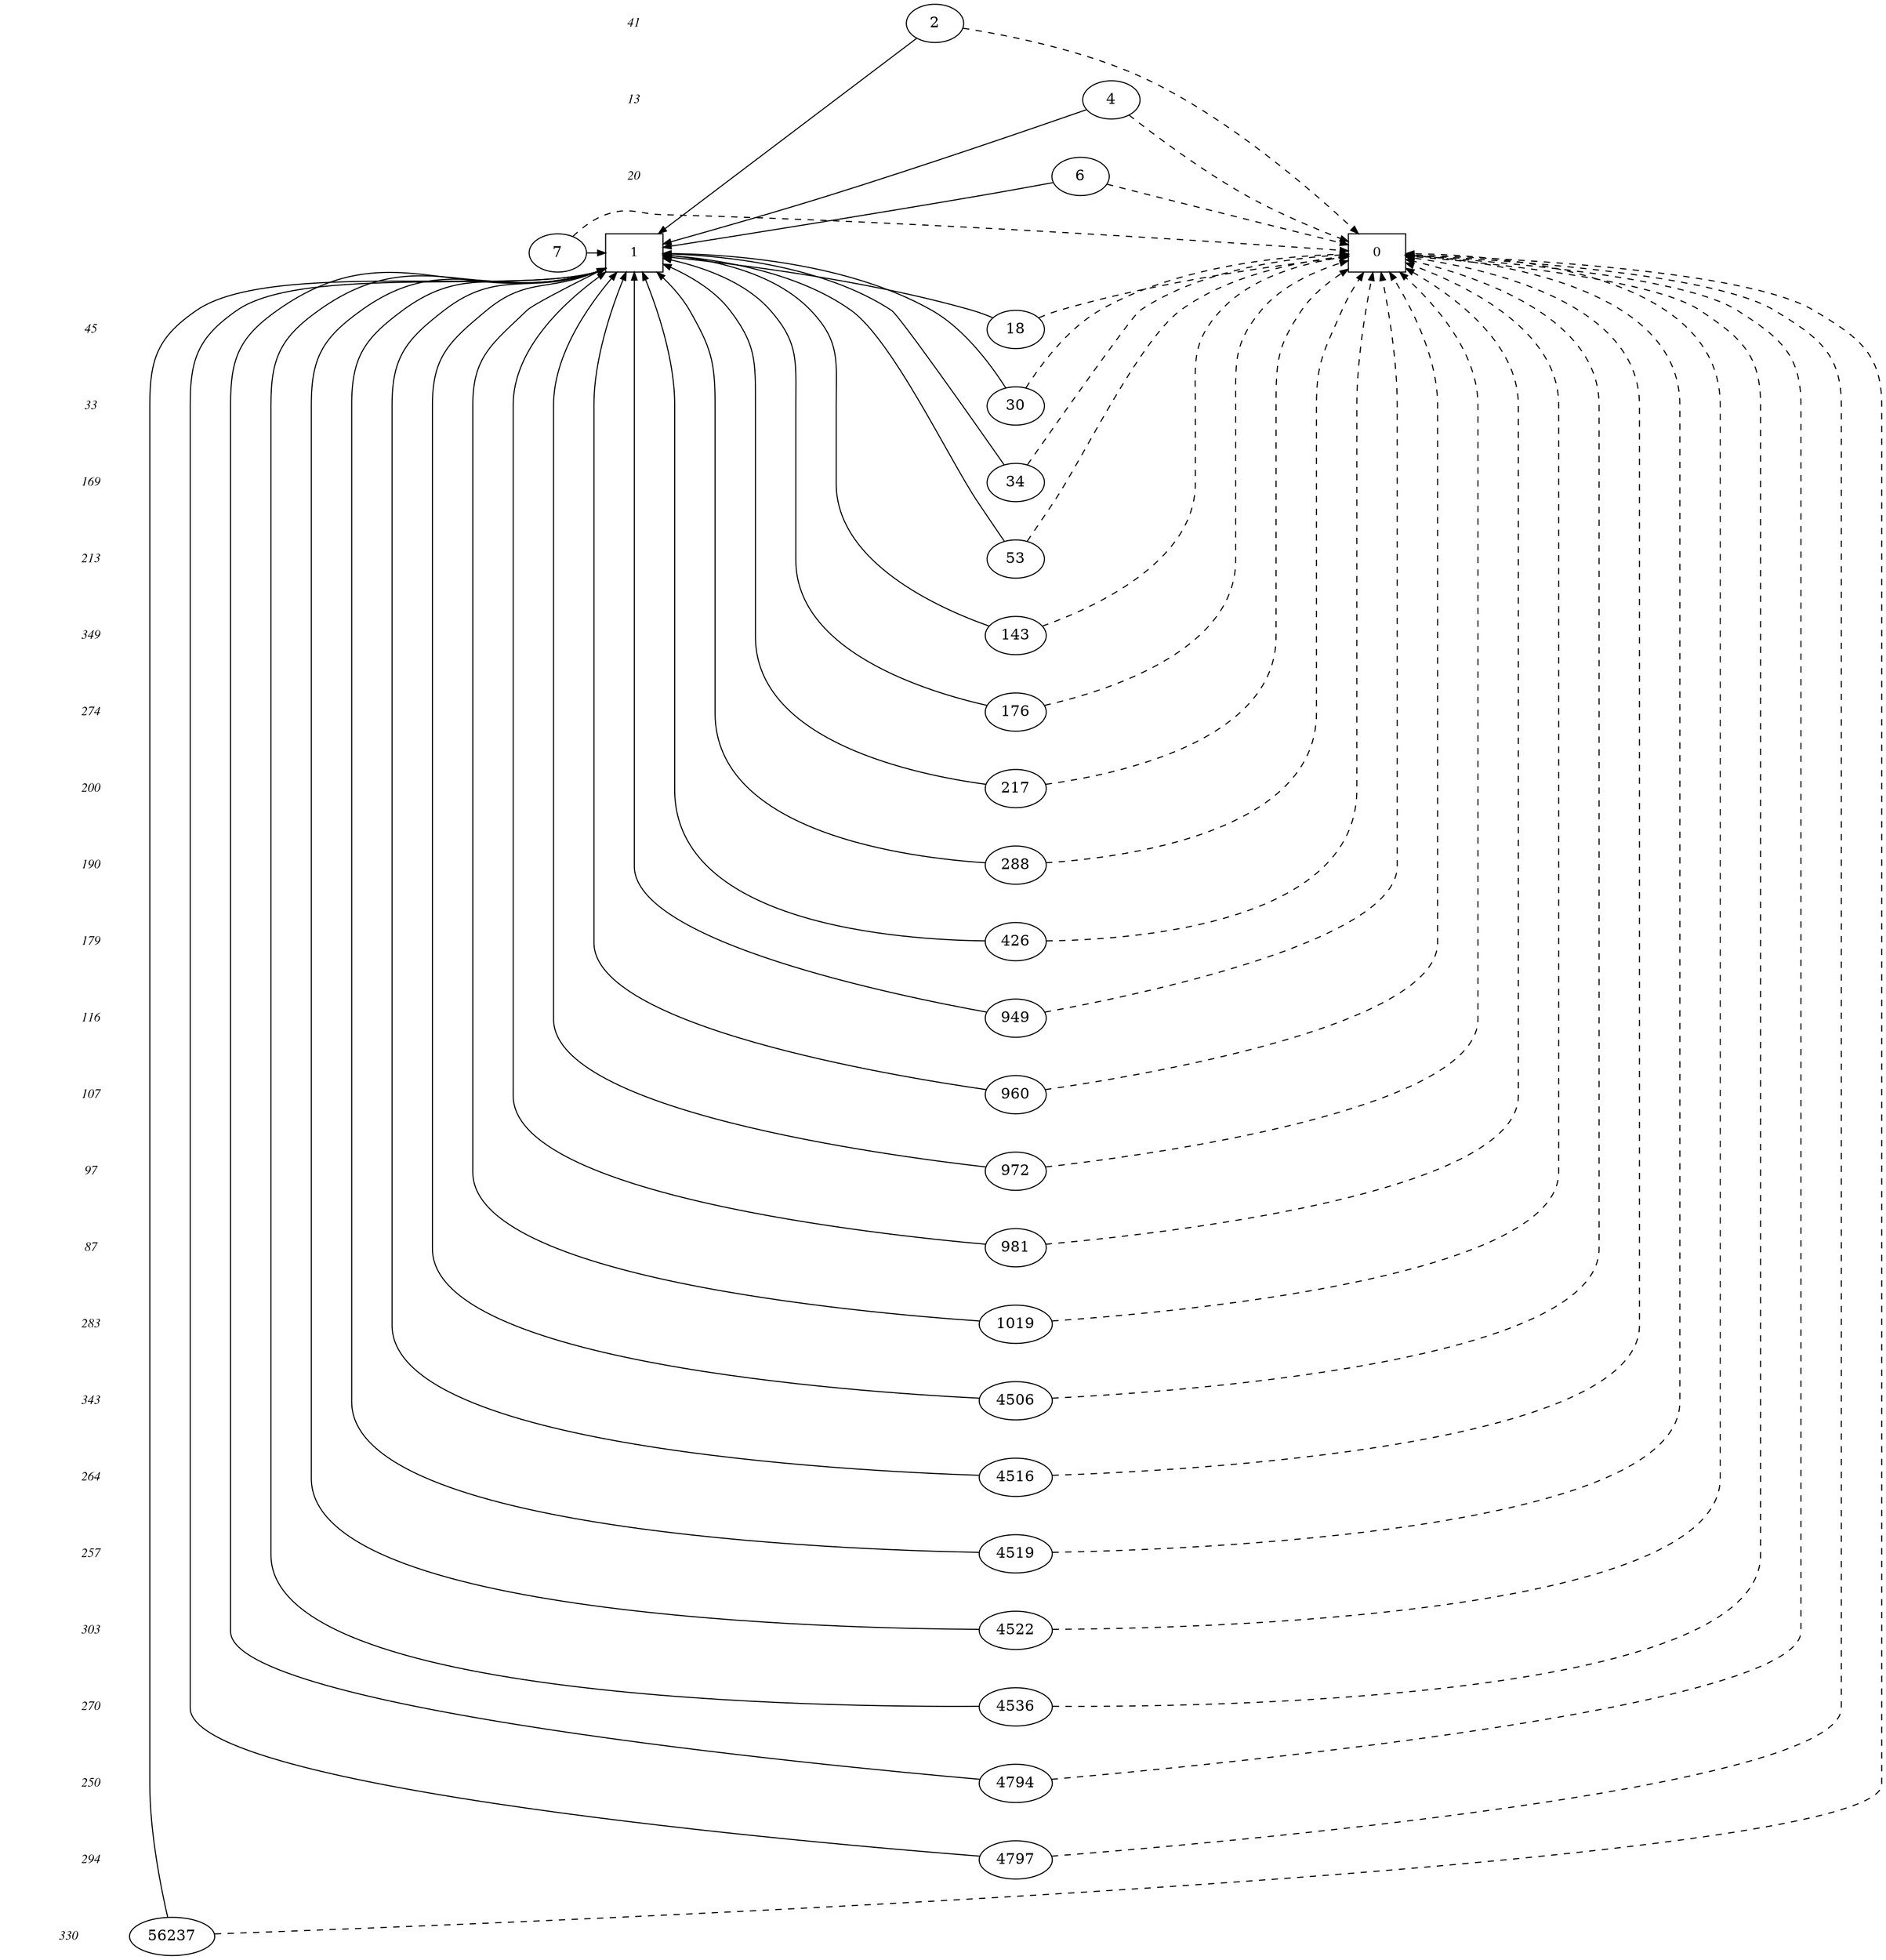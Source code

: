 digraph BDD {
center = true;
{ rank = same; { node [style=invis]; "T" };
 { node [shape=box,fontsize=12]; "0"; }
  { node [shape=box,fontsize=12]; "1"; }
}
{ rank=same; { node [shape=plaintext,fontname="Times Italic",fontsize=12] "41" };"2";}
{ rank=same; { node [shape=plaintext,fontname="Times Italic",fontsize=12] "13" };"4";}
{ rank=same; { node [shape=plaintext,fontname="Times Italic",fontsize=12] "20" };"6";}
{ rank=same; { node [shape=plaintext,fontname="Times Italic",fontsize=12] "1" };"7";}
{ rank=same; { node [shape=plaintext,fontname="Times Italic",fontsize=12] "45" };"18";}
{ rank=same; { node [shape=plaintext,fontname="Times Italic",fontsize=12] "33" };"30";}
{ rank=same; { node [shape=plaintext,fontname="Times Italic",fontsize=12] "169" };"34";}
{ rank=same; { node [shape=plaintext,fontname="Times Italic",fontsize=12] "213" };"53";}
{ rank=same; { node [shape=plaintext,fontname="Times Italic",fontsize=12] "349" };"143";}
{ rank=same; { node [shape=plaintext,fontname="Times Italic",fontsize=12] "274" };"176";}
{ rank=same; { node [shape=plaintext,fontname="Times Italic",fontsize=12] "200" };"217";}
{ rank=same; { node [shape=plaintext,fontname="Times Italic",fontsize=12] "190" };"288";}
{ rank=same; { node [shape=plaintext,fontname="Times Italic",fontsize=12] "179" };"426";}
{ rank=same; { node [shape=plaintext,fontname="Times Italic",fontsize=12] "116" };"949";}
{ rank=same; { node [shape=plaintext,fontname="Times Italic",fontsize=12] "107" };"960";}
{ rank=same; { node [shape=plaintext,fontname="Times Italic",fontsize=12] "97" };"972";}
{ rank=same; { node [shape=plaintext,fontname="Times Italic",fontsize=12] "87" };"981";}
{ rank=same; { node [shape=plaintext,fontname="Times Italic",fontsize=12] "283" };"1019";}
{ rank=same; { node [shape=plaintext,fontname="Times Italic",fontsize=12] "343" };"4506";}
{ rank=same; { node [shape=plaintext,fontname="Times Italic",fontsize=12] "264" };"4516";}
{ rank=same; { node [shape=plaintext,fontname="Times Italic",fontsize=12] "257" };"4519";}
{ rank=same; { node [shape=plaintext,fontname="Times Italic",fontsize=12] "303" };"4522";}
{ rank=same; { node [shape=plaintext,fontname="Times Italic",fontsize=12] "270" };"4536";}
{ rank=same; { node [shape=plaintext,fontname="Times Italic",fontsize=12] "250" };"4794";}
{ rank=same; { node [shape=plaintext,fontname="Times Italic",fontsize=12] "294" };"4797";}
{ rank=same; { node [shape=plaintext,fontname="Times Italic",fontsize=12] "330" };"56237";}
edge [style = invis]; {"41" -> "13" -> "20" -> "1" -> "45" -> "33" -> "169" -> "213" -> "349" -> "274" -> "200" -> "190" -> "179" -> "116" -> "107" -> "97" -> "87" -> "283" -> "343" -> "264" -> "257" -> "303" -> "270" -> "250" -> "294" -> "330" -> "T"; }
"2" -> "1" [style=solid,arrowsize=".75"];
"2" -> "0" [style=dashed,arrowsize=".75"];
"4" -> "1" [style=solid,arrowsize=".75"];
"4" -> "0" [style=dashed,arrowsize=".75"];
"6" -> "1" [style=solid,arrowsize=".75"];
"6" -> "0" [style=dashed,arrowsize=".75"];
"7" -> "1" [style=solid,arrowsize=".75"];
"7" -> "0" [style=dashed,arrowsize=".75"];
"18" -> "1" [style=solid,arrowsize=".75"];
"18" -> "0" [style=dashed,arrowsize=".75"];
"30" -> "1" [style=solid,arrowsize=".75"];
"30" -> "0" [style=dashed,arrowsize=".75"];
"34" -> "1" [style=solid,arrowsize=".75"];
"34" -> "0" [style=dashed,arrowsize=".75"];
"53" -> "1" [style=solid,arrowsize=".75"];
"53" -> "0" [style=dashed,arrowsize=".75"];
"143" -> "1" [style=solid,arrowsize=".75"];
"143" -> "0" [style=dashed,arrowsize=".75"];
"176" -> "1" [style=solid,arrowsize=".75"];
"176" -> "0" [style=dashed,arrowsize=".75"];
"217" -> "1" [style=solid,arrowsize=".75"];
"217" -> "0" [style=dashed,arrowsize=".75"];
"288" -> "1" [style=solid,arrowsize=".75"];
"288" -> "0" [style=dashed,arrowsize=".75"];
"426" -> "1" [style=solid,arrowsize=".75"];
"426" -> "0" [style=dashed,arrowsize=".75"];
"949" -> "1" [style=solid,arrowsize=".75"];
"949" -> "0" [style=dashed,arrowsize=".75"];
"960" -> "1" [style=solid,arrowsize=".75"];
"960" -> "0" [style=dashed,arrowsize=".75"];
"972" -> "1" [style=solid,arrowsize=".75"];
"972" -> "0" [style=dashed,arrowsize=".75"];
"981" -> "1" [style=solid,arrowsize=".75"];
"981" -> "0" [style=dashed,arrowsize=".75"];
"1019" -> "1" [style=solid,arrowsize=".75"];
"1019" -> "0" [style=dashed,arrowsize=".75"];
"4506" -> "1" [style=solid,arrowsize=".75"];
"4506" -> "0" [style=dashed,arrowsize=".75"];
"4516" -> "1" [style=solid,arrowsize=".75"];
"4516" -> "0" [style=dashed,arrowsize=".75"];
"4519" -> "1" [style=solid,arrowsize=".75"];
"4519" -> "0" [style=dashed,arrowsize=".75"];
"4522" -> "1" [style=solid,arrowsize=".75"];
"4522" -> "0" [style=dashed,arrowsize=".75"];
"4536" -> "1" [style=solid,arrowsize=".75"];
"4536" -> "0" [style=dashed,arrowsize=".75"];
"4794" -> "1" [style=solid,arrowsize=".75"];
"4794" -> "0" [style=dashed,arrowsize=".75"];
"4797" -> "1" [style=solid,arrowsize=".75"];
"4797" -> "0" [style=dashed,arrowsize=".75"];
"56237" -> "1" [style=solid,arrowsize=".75"];
"56237" -> "0" [style=dashed,arrowsize=".75"];
}
